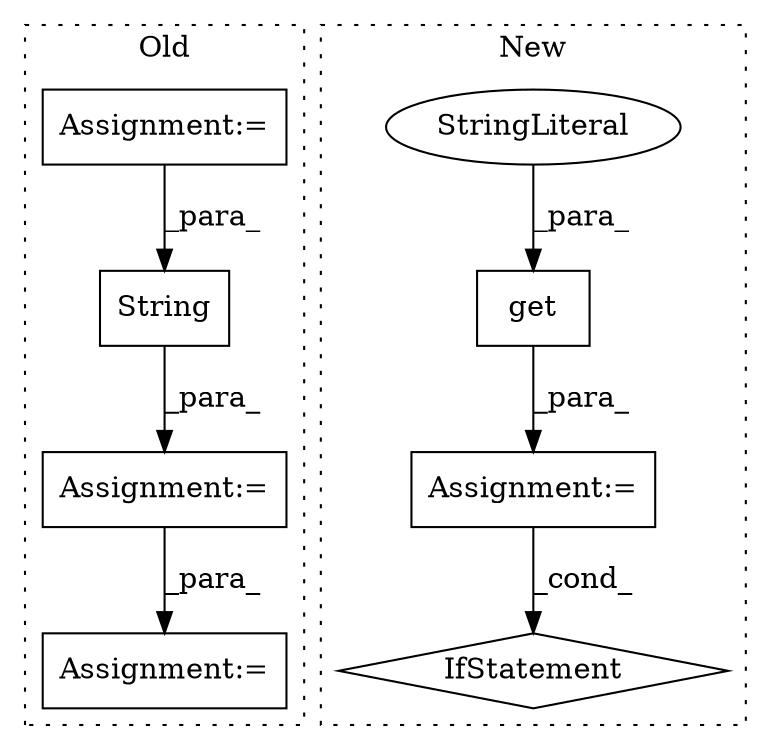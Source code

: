 digraph G {
subgraph cluster0 {
1 [label="String" a="32" s="3987,4010" l="7,1" shape="box"];
5 [label="Assignment:=" a="7" s="2774" l="4" shape="box"];
7 [label="Assignment:=" a="7" s="3986" l="1" shape="box"];
8 [label="Assignment:=" a="7" s="4029" l="1" shape="box"];
label = "Old";
style="dotted";
}
subgraph cluster1 {
2 [label="get" a="32" s="3812,3837" l="4,1" shape="box"];
3 [label="Assignment:=" a="7" s="3807" l="1" shape="box"];
4 [label="StringLiteral" a="45" s="3816" l="16" shape="ellipse"];
6 [label="IfStatement" a="25" s="3844,3870" l="4,2" shape="diamond"];
label = "New";
style="dotted";
}
1 -> 7 [label="_para_"];
2 -> 3 [label="_para_"];
3 -> 6 [label="_cond_"];
4 -> 2 [label="_para_"];
5 -> 1 [label="_para_"];
7 -> 8 [label="_para_"];
}